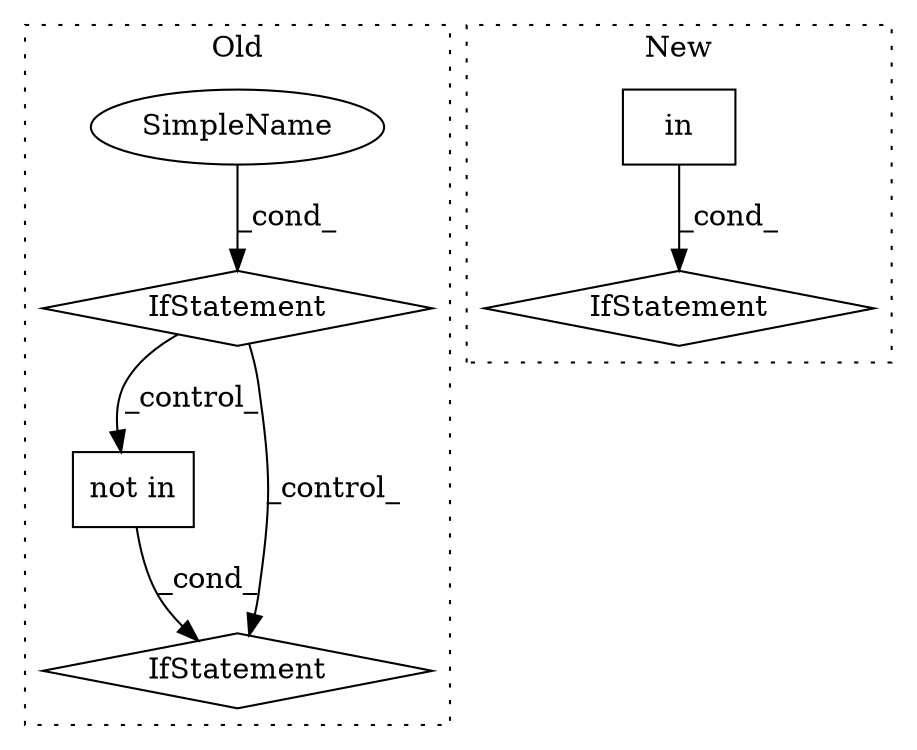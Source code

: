 digraph G {
subgraph cluster0 {
1 [label="not in" a="108" s="2548" l="35" shape="box"];
4 [label="IfStatement" a="25" s="2536,2583" l="12,2" shape="diamond"];
5 [label="SimpleName" a="42" s="" l="" shape="ellipse"];
6 [label="IfStatement" a="25" s="2127,2152" l="4,2" shape="diamond"];
label = "Old";
style="dotted";
}
subgraph cluster1 {
2 [label="in" a="105" s="2355" l="165" shape="box"];
3 [label="IfStatement" a="25" s="2341,2520" l="14,3" shape="diamond"];
label = "New";
style="dotted";
}
1 -> 4 [label="_cond_"];
2 -> 3 [label="_cond_"];
5 -> 6 [label="_cond_"];
6 -> 1 [label="_control_"];
6 -> 4 [label="_control_"];
}